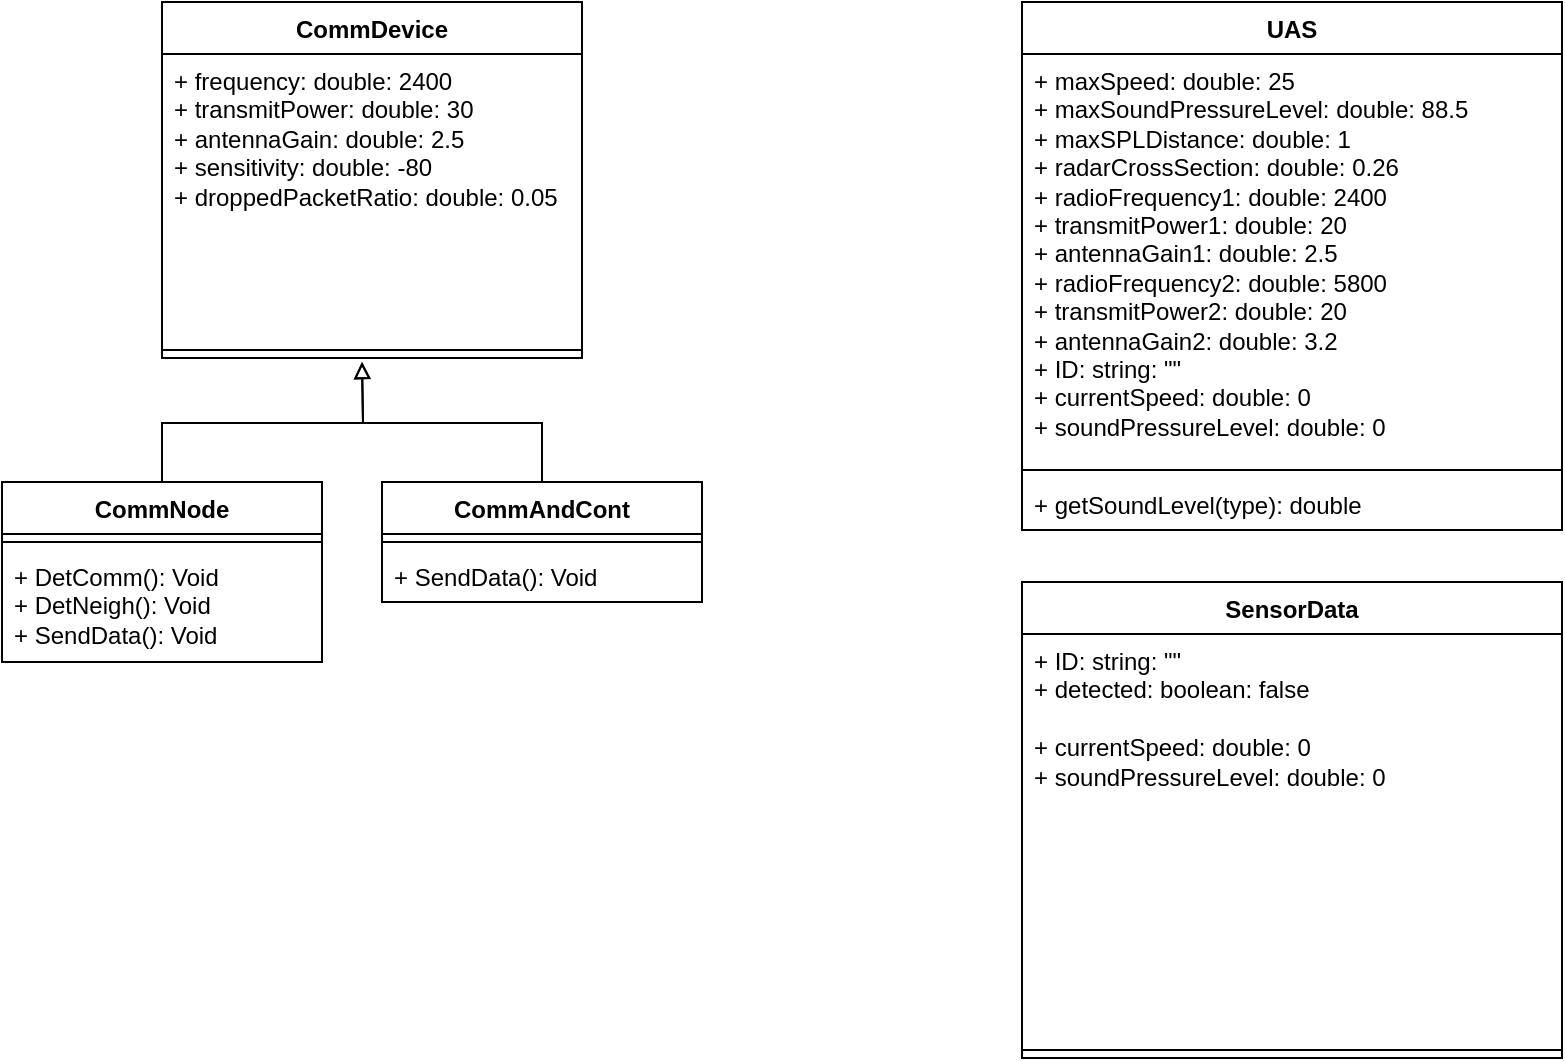 <mxfile version="24.6.4" type="github">
  <diagram name="Page-1" id="SM_NERUJ3dnt5lTOhVBZ">
    <mxGraphModel dx="2662" dy="1018" grid="1" gridSize="10" guides="1" tooltips="1" connect="1" arrows="1" fold="1" page="1" pageScale="1" pageWidth="850" pageHeight="1100" math="0" shadow="0">
      <root>
        <mxCell id="0" />
        <mxCell id="1" parent="0" />
        <mxCell id="j_G3NL1udsLklxTixIO5-1" value="CommDevice" style="swimlane;fontStyle=1;align=center;verticalAlign=top;childLayout=stackLayout;horizontal=1;startSize=26;horizontalStack=0;resizeParent=1;resizeParentMax=0;resizeLast=0;collapsible=1;marginBottom=0;whiteSpace=wrap;html=1;" vertex="1" parent="1">
          <mxGeometry x="100" y="40" width="210" height="178" as="geometry" />
        </mxCell>
        <mxCell id="j_G3NL1udsLklxTixIO5-2" value="+ frequency: double: 2400&lt;br&gt;&lt;div&gt;&lt;span style=&quot;background-color: initial;&quot;&gt;+ transmitPower: double: 30&lt;/span&gt;&lt;/div&gt;&lt;div&gt;&lt;span style=&quot;background-color: initial;&quot;&gt;+ antennaGain: double: 2.5&lt;/span&gt;&lt;/div&gt;&lt;div&gt;+ sensitivity: double: -80&lt;span style=&quot;background-color: initial;&quot;&gt;&lt;br&gt;&lt;/span&gt;&lt;/div&gt;&lt;div&gt;+ droppedPacketRatio: double: 0.05&lt;br&gt;&lt;/div&gt;" style="text;strokeColor=none;fillColor=none;align=left;verticalAlign=top;spacingLeft=4;spacingRight=4;overflow=hidden;rotatable=0;points=[[0,0.5],[1,0.5]];portConstraint=eastwest;whiteSpace=wrap;html=1;" vertex="1" parent="j_G3NL1udsLklxTixIO5-1">
          <mxGeometry y="26" width="210" height="144" as="geometry" />
        </mxCell>
        <mxCell id="j_G3NL1udsLklxTixIO5-3" value="" style="line;strokeWidth=1;fillColor=none;align=left;verticalAlign=middle;spacingTop=-1;spacingLeft=3;spacingRight=3;rotatable=0;labelPosition=right;points=[];portConstraint=eastwest;strokeColor=inherit;" vertex="1" parent="j_G3NL1udsLklxTixIO5-1">
          <mxGeometry y="170" width="210" height="8" as="geometry" />
        </mxCell>
        <mxCell id="j_G3NL1udsLklxTixIO5-21" style="edgeStyle=orthogonalEdgeStyle;rounded=0;orthogonalLoop=1;jettySize=auto;html=1;exitX=0.5;exitY=0;exitDx=0;exitDy=0;endArrow=block;endFill=0;" edge="1" parent="1" source="j_G3NL1udsLklxTixIO5-11">
          <mxGeometry relative="1" as="geometry">
            <mxPoint x="200" y="220" as="targetPoint" />
          </mxGeometry>
        </mxCell>
        <mxCell id="j_G3NL1udsLklxTixIO5-11" value="CommNode" style="swimlane;fontStyle=1;align=center;verticalAlign=top;childLayout=stackLayout;horizontal=1;startSize=26;horizontalStack=0;resizeParent=1;resizeParentMax=0;resizeLast=0;collapsible=1;marginBottom=0;whiteSpace=wrap;html=1;" vertex="1" parent="1">
          <mxGeometry x="20" y="280" width="160" height="90" as="geometry" />
        </mxCell>
        <mxCell id="j_G3NL1udsLklxTixIO5-13" value="" style="line;strokeWidth=1;fillColor=none;align=left;verticalAlign=middle;spacingTop=-1;spacingLeft=3;spacingRight=3;rotatable=0;labelPosition=right;points=[];portConstraint=eastwest;strokeColor=inherit;" vertex="1" parent="j_G3NL1udsLklxTixIO5-11">
          <mxGeometry y="26" width="160" height="8" as="geometry" />
        </mxCell>
        <mxCell id="j_G3NL1udsLklxTixIO5-14" value="+ DetComm(): Void&lt;div&gt;+ DetNeigh(): Void&lt;br&gt;&lt;/div&gt;&lt;div&gt;+ SendData(): Void&lt;br&gt;&lt;/div&gt;" style="text;strokeColor=none;fillColor=none;align=left;verticalAlign=top;spacingLeft=4;spacingRight=4;overflow=hidden;rotatable=0;points=[[0,0.5],[1,0.5]];portConstraint=eastwest;whiteSpace=wrap;html=1;" vertex="1" parent="j_G3NL1udsLklxTixIO5-11">
          <mxGeometry y="34" width="160" height="56" as="geometry" />
        </mxCell>
        <mxCell id="j_G3NL1udsLklxTixIO5-22" style="edgeStyle=orthogonalEdgeStyle;rounded=0;orthogonalLoop=1;jettySize=auto;html=1;exitX=0.5;exitY=0;exitDx=0;exitDy=0;endArrow=block;endFill=0;" edge="1" parent="1" source="j_G3NL1udsLklxTixIO5-15">
          <mxGeometry relative="1" as="geometry">
            <mxPoint x="200" y="220" as="targetPoint" />
          </mxGeometry>
        </mxCell>
        <mxCell id="j_G3NL1udsLklxTixIO5-15" value="CommAndCont" style="swimlane;fontStyle=1;align=center;verticalAlign=top;childLayout=stackLayout;horizontal=1;startSize=26;horizontalStack=0;resizeParent=1;resizeParentMax=0;resizeLast=0;collapsible=1;marginBottom=0;whiteSpace=wrap;html=1;" vertex="1" parent="1">
          <mxGeometry x="210" y="280" width="160" height="60" as="geometry" />
        </mxCell>
        <mxCell id="j_G3NL1udsLklxTixIO5-17" value="" style="line;strokeWidth=1;fillColor=none;align=left;verticalAlign=middle;spacingTop=-1;spacingLeft=3;spacingRight=3;rotatable=0;labelPosition=right;points=[];portConstraint=eastwest;strokeColor=inherit;" vertex="1" parent="j_G3NL1udsLklxTixIO5-15">
          <mxGeometry y="26" width="160" height="8" as="geometry" />
        </mxCell>
        <mxCell id="j_G3NL1udsLklxTixIO5-18" value="&lt;div&gt;&lt;span style=&quot;background-color: initial;&quot;&gt;+ SendData(): Void&lt;/span&gt;&lt;br&gt;&lt;/div&gt;" style="text;strokeColor=none;fillColor=none;align=left;verticalAlign=top;spacingLeft=4;spacingRight=4;overflow=hidden;rotatable=0;points=[[0,0.5],[1,0.5]];portConstraint=eastwest;whiteSpace=wrap;html=1;" vertex="1" parent="j_G3NL1udsLklxTixIO5-15">
          <mxGeometry y="34" width="160" height="26" as="geometry" />
        </mxCell>
        <mxCell id="j_G3NL1udsLklxTixIO5-24" value="UAS" style="swimlane;fontStyle=1;align=center;verticalAlign=top;childLayout=stackLayout;horizontal=1;startSize=26;horizontalStack=0;resizeParent=1;resizeParentMax=0;resizeLast=0;collapsible=1;marginBottom=0;whiteSpace=wrap;html=1;" vertex="1" parent="1">
          <mxGeometry x="530" y="40" width="270" height="264" as="geometry" />
        </mxCell>
        <mxCell id="j_G3NL1udsLklxTixIO5-25" value="+ maxSpeed: double: 25&lt;div&gt;+ maxSoundPressureLevel: double: 88.5&lt;br&gt;&lt;/div&gt;&lt;div&gt;+ maxSPLDistance: double: 1&lt;br&gt;&lt;/div&gt;&lt;div&gt;+ radarCrossSection: double: 0.26&lt;br&gt;&lt;/div&gt;&lt;div&gt;+ radioFrequency1: double: 2400&lt;br&gt;&lt;/div&gt;&lt;div&gt;+ transmitPower1: double: 20&lt;br&gt;&lt;/div&gt;&lt;div&gt;+ antennaGain1: double: 2.5&lt;br&gt;&lt;/div&gt;&lt;div&gt;+ radioFrequency2: double: 5800&lt;br&gt;&lt;/div&gt;&lt;div&gt;+ transmitPower2: double: 20&lt;br&gt;&lt;/div&gt;&lt;div&gt;+ antennaGain2: double: 3.2&lt;br&gt;&lt;/div&gt;&lt;div&gt;+ ID: string: &quot;&quot;&lt;br&gt;&lt;/div&gt;&lt;div&gt;+ currentSpeed: double: 0&lt;br&gt;&lt;/div&gt;&lt;div&gt;+ soundPressureLevel: double: 0&lt;/div&gt;" style="text;strokeColor=none;fillColor=none;align=left;verticalAlign=top;spacingLeft=4;spacingRight=4;overflow=hidden;rotatable=0;points=[[0,0.5],[1,0.5]];portConstraint=eastwest;whiteSpace=wrap;html=1;" vertex="1" parent="j_G3NL1udsLklxTixIO5-24">
          <mxGeometry y="26" width="270" height="204" as="geometry" />
        </mxCell>
        <mxCell id="j_G3NL1udsLklxTixIO5-26" value="" style="line;strokeWidth=1;fillColor=none;align=left;verticalAlign=middle;spacingTop=-1;spacingLeft=3;spacingRight=3;rotatable=0;labelPosition=right;points=[];portConstraint=eastwest;strokeColor=inherit;" vertex="1" parent="j_G3NL1udsLklxTixIO5-24">
          <mxGeometry y="230" width="270" height="8" as="geometry" />
        </mxCell>
        <mxCell id="j_G3NL1udsLklxTixIO5-27" value="+ getSoundLevel(type): double" style="text;strokeColor=none;fillColor=none;align=left;verticalAlign=top;spacingLeft=4;spacingRight=4;overflow=hidden;rotatable=0;points=[[0,0.5],[1,0.5]];portConstraint=eastwest;whiteSpace=wrap;html=1;" vertex="1" parent="j_G3NL1udsLklxTixIO5-24">
          <mxGeometry y="238" width="270" height="26" as="geometry" />
        </mxCell>
        <mxCell id="j_G3NL1udsLklxTixIO5-28" value="SensorData" style="swimlane;fontStyle=1;align=center;verticalAlign=top;childLayout=stackLayout;horizontal=1;startSize=26;horizontalStack=0;resizeParent=1;resizeParentMax=0;resizeLast=0;collapsible=1;marginBottom=0;whiteSpace=wrap;html=1;" vertex="1" parent="1">
          <mxGeometry x="530" y="330" width="270" height="238" as="geometry" />
        </mxCell>
        <mxCell id="j_G3NL1udsLklxTixIO5-29" value="&lt;div&gt;&lt;span style=&quot;background-color: initial;&quot;&gt;+ ID: string: &quot;&quot;&lt;/span&gt;&lt;br&gt;&lt;/div&gt;&lt;div&gt;&lt;span style=&quot;background-color: initial;&quot;&gt;+ detected: boolean: false&lt;/span&gt;&lt;/div&gt;&lt;div&gt;&lt;span style=&quot;background-color: initial;&quot;&gt;&lt;br&gt;&lt;/span&gt;&lt;/div&gt;&lt;div&gt;+ currentSpeed: double: 0&lt;br&gt;&lt;/div&gt;&lt;div&gt;+ soundPressureLevel: double: 0&lt;/div&gt;" style="text;strokeColor=none;fillColor=none;align=left;verticalAlign=top;spacingLeft=4;spacingRight=4;overflow=hidden;rotatable=0;points=[[0,0.5],[1,0.5]];portConstraint=eastwest;whiteSpace=wrap;html=1;" vertex="1" parent="j_G3NL1udsLklxTixIO5-28">
          <mxGeometry y="26" width="270" height="204" as="geometry" />
        </mxCell>
        <mxCell id="j_G3NL1udsLklxTixIO5-30" value="" style="line;strokeWidth=1;fillColor=none;align=left;verticalAlign=middle;spacingTop=-1;spacingLeft=3;spacingRight=3;rotatable=0;labelPosition=right;points=[];portConstraint=eastwest;strokeColor=inherit;" vertex="1" parent="j_G3NL1udsLklxTixIO5-28">
          <mxGeometry y="230" width="270" height="8" as="geometry" />
        </mxCell>
      </root>
    </mxGraphModel>
  </diagram>
</mxfile>
